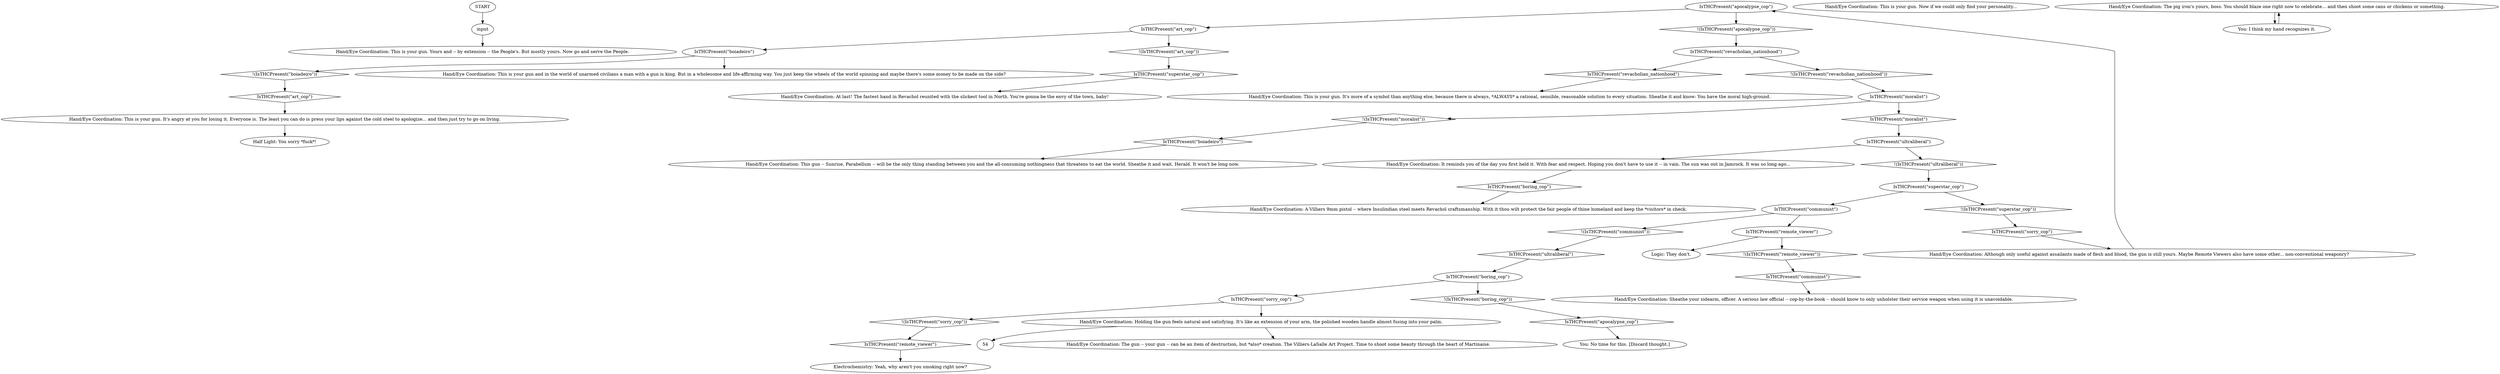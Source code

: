 # BOARDWALK ORB / wielding your gun
# This is what it feels to equip your gun after such a long time.
# ==================================================
digraph G {
	  0 [label="START"];
	  1 [label="input"];
	  2 [label="Half Light: You sorry *fuck*!"];
	  3 [label="IsTHCPresent(\"revacholian_nationhood\")"];
	  4 [label="IsTHCPresent(\"revacholian_nationhood\")", shape=diamond];
	  5 [label="!(IsTHCPresent(\"revacholian_nationhood\"))", shape=diamond];
	  6 [label="Hand/Eye Coordination: At last! The fastest hand in Revachol reunited with the slickest tool in North. You're gonna be the envy of the town, baby!"];
	  7 [label="IsTHCPresent(\"moralist\")"];
	  8 [label="IsTHCPresent(\"moralist\")", shape=diamond];
	  9 [label="!(IsTHCPresent(\"moralist\"))", shape=diamond];
	  10 [label="Hand/Eye Coordination: This is your gun. Now if we could only find your personality..."];
	  11 [label="IsTHCPresent(\"superstar_cop\")"];
	  12 [label="IsTHCPresent(\"superstar_cop\")", shape=diamond];
	  13 [label="!(IsTHCPresent(\"superstar_cop\"))", shape=diamond];
	  14 [label="IsTHCPresent(\"communist\")"];
	  15 [label="IsTHCPresent(\"communist\")", shape=diamond];
	  16 [label="!(IsTHCPresent(\"communist\"))", shape=diamond];
	  17 [label="IsTHCPresent(\"remote_viewer\")"];
	  18 [label="IsTHCPresent(\"remote_viewer\")", shape=diamond];
	  19 [label="!(IsTHCPresent(\"remote_viewer\"))", shape=diamond];
	  20 [label="Logic: They don't."];
	  21 [label="IsTHCPresent(\"apocalypse_cop\")"];
	  22 [label="IsTHCPresent(\"apocalypse_cop\")", shape=diamond];
	  23 [label="!(IsTHCPresent(\"apocalypse_cop\"))", shape=diamond];
	  24 [label="IsTHCPresent(\"art_cop\")"];
	  25 [label="IsTHCPresent(\"art_cop\")", shape=diamond];
	  26 [label="!(IsTHCPresent(\"art_cop\"))", shape=diamond];
	  27 [label="IsTHCPresent(\"boiadeiro\")"];
	  28 [label="IsTHCPresent(\"boiadeiro\")", shape=diamond];
	  29 [label="!(IsTHCPresent(\"boiadeiro\"))", shape=diamond];
	  30 [label="Hand/Eye Coordination: This is your gun and in the world of unarmed civilians a man with a gun is king. But in a wholesome and life-affirming way. You just keep the wheels of the world spinning and maybe there's some money to be made on the side?"];
	  31 [label="IsTHCPresent(\"boring_cop\")"];
	  32 [label="IsTHCPresent(\"boring_cop\")", shape=diamond];
	  33 [label="!(IsTHCPresent(\"boring_cop\"))", shape=diamond];
	  34 [label="IsTHCPresent(\"sorry_cop\")"];
	  35 [label="IsTHCPresent(\"sorry_cop\")", shape=diamond];
	  36 [label="!(IsTHCPresent(\"sorry_cop\"))", shape=diamond];
	  37 [label="Hand/Eye Coordination: Holding the gun feels natural and satisfying. It's like an extension of your arm, the polished wooden handle almost fusing into your palm."];
	  38 [label="Hand/Eye Coordination: This is your gun. Yours and -- by extension -- the People's. But mostly yours. Now go and serve the People."];
	  39 [label="Hand/Eye Coordination: Sheathe your sidearm, officer. A serious law official -- cop-by-the-book -- should know to only unholster their service weapon when using it is unavoidable."];
	  40 [label="Hand/Eye Coordination: A Villiers 9mm pistol -- where Insulindian steel meets Revachol craftsmanship. With it thou wilt protect the fair people of thine homeland and keep the *visitors* in check."];
	  41 [label="Hand/Eye Coordination: This is your gun. It's more of a symbol than anything else, because there is always, *ALWAYS* a rational, sensible, reasonable solution to every situation. Sheathe it and know: You have the moral high-ground."];
	  42 [label="IsTHCPresent(\"ultraliberal\")"];
	  43 [label="IsTHCPresent(\"ultraliberal\")", shape=diamond];
	  44 [label="!(IsTHCPresent(\"ultraliberal\"))", shape=diamond];
	  45 [label="Hand/Eye Coordination: It reminds you of the day you first held it. With fear and respect. Hoping you don't have to use it -- in vain. The sun was out in Jamrock. It was so long ago..."];
	  46 [label="Hand/Eye Coordination: The pig iron's yours, boss. You should blaze one right now to celebrate... and then shoot some cans or chickens or something."];
	  47 [label="Hand/Eye Coordination: This gun -- Sunrise, Parabellum -- will be the only thing standing between you and the all-consuming nothingness that threatens to eat the world. Sheathe it and wait, Herald. It won't be long now."];
	  48 [label="You: No time for this. [Discard thought.]"];
	  49 [label="Hand/Eye Coordination: The gun -- your gun -- can be an item of destruction, but *also* creation. The Villiers-LaSalle Art Project. Time to shoot some beauty through the heart of Martinaise."];
	  50 [label="Hand/Eye Coordination: This is your gun. It's angry at you for losing it. Everyone is. The least you can do is press your lips against the cold steel to apologize... and then just try to go on living."];
	  51 [label="Hand/Eye Coordination: Although only useful against assailants made of flesh and blood, the gun is still yours. Maybe Remote Viewers also have some other... non-conventional weaponry?"];
	  52 [label="Electrochemistry: Yeah, why aren't you smoking right now?"];
	  53 [label="You: I think my hand recognizes it."];
	  0 -> 1
	  1 -> 38
	  3 -> 4
	  3 -> 5
	  4 -> 41
	  5 -> 7
	  7 -> 8
	  7 -> 9
	  8 -> 42
	  9 -> 28
	  11 -> 13
	  11 -> 14
	  12 -> 6
	  13 -> 35
	  14 -> 16
	  14 -> 17
	  15 -> 39
	  16 -> 43
	  17 -> 19
	  17 -> 20
	  18 -> 52
	  19 -> 15
	  21 -> 24
	  21 -> 23
	  22 -> 48
	  23 -> 3
	  24 -> 26
	  24 -> 27
	  25 -> 50
	  26 -> 12
	  27 -> 29
	  27 -> 30
	  28 -> 47
	  29 -> 25
	  31 -> 33
	  31 -> 34
	  32 -> 40
	  33 -> 22
	  34 -> 36
	  34 -> 37
	  35 -> 51
	  36 -> 18
	  37 -> 49
	  37 -> 54
	  42 -> 44
	  42 -> 45
	  43 -> 31
	  44 -> 11
	  45 -> 32
	  46 -> 53
	  50 -> 2
	  51 -> 21
	  53 -> 46
}

